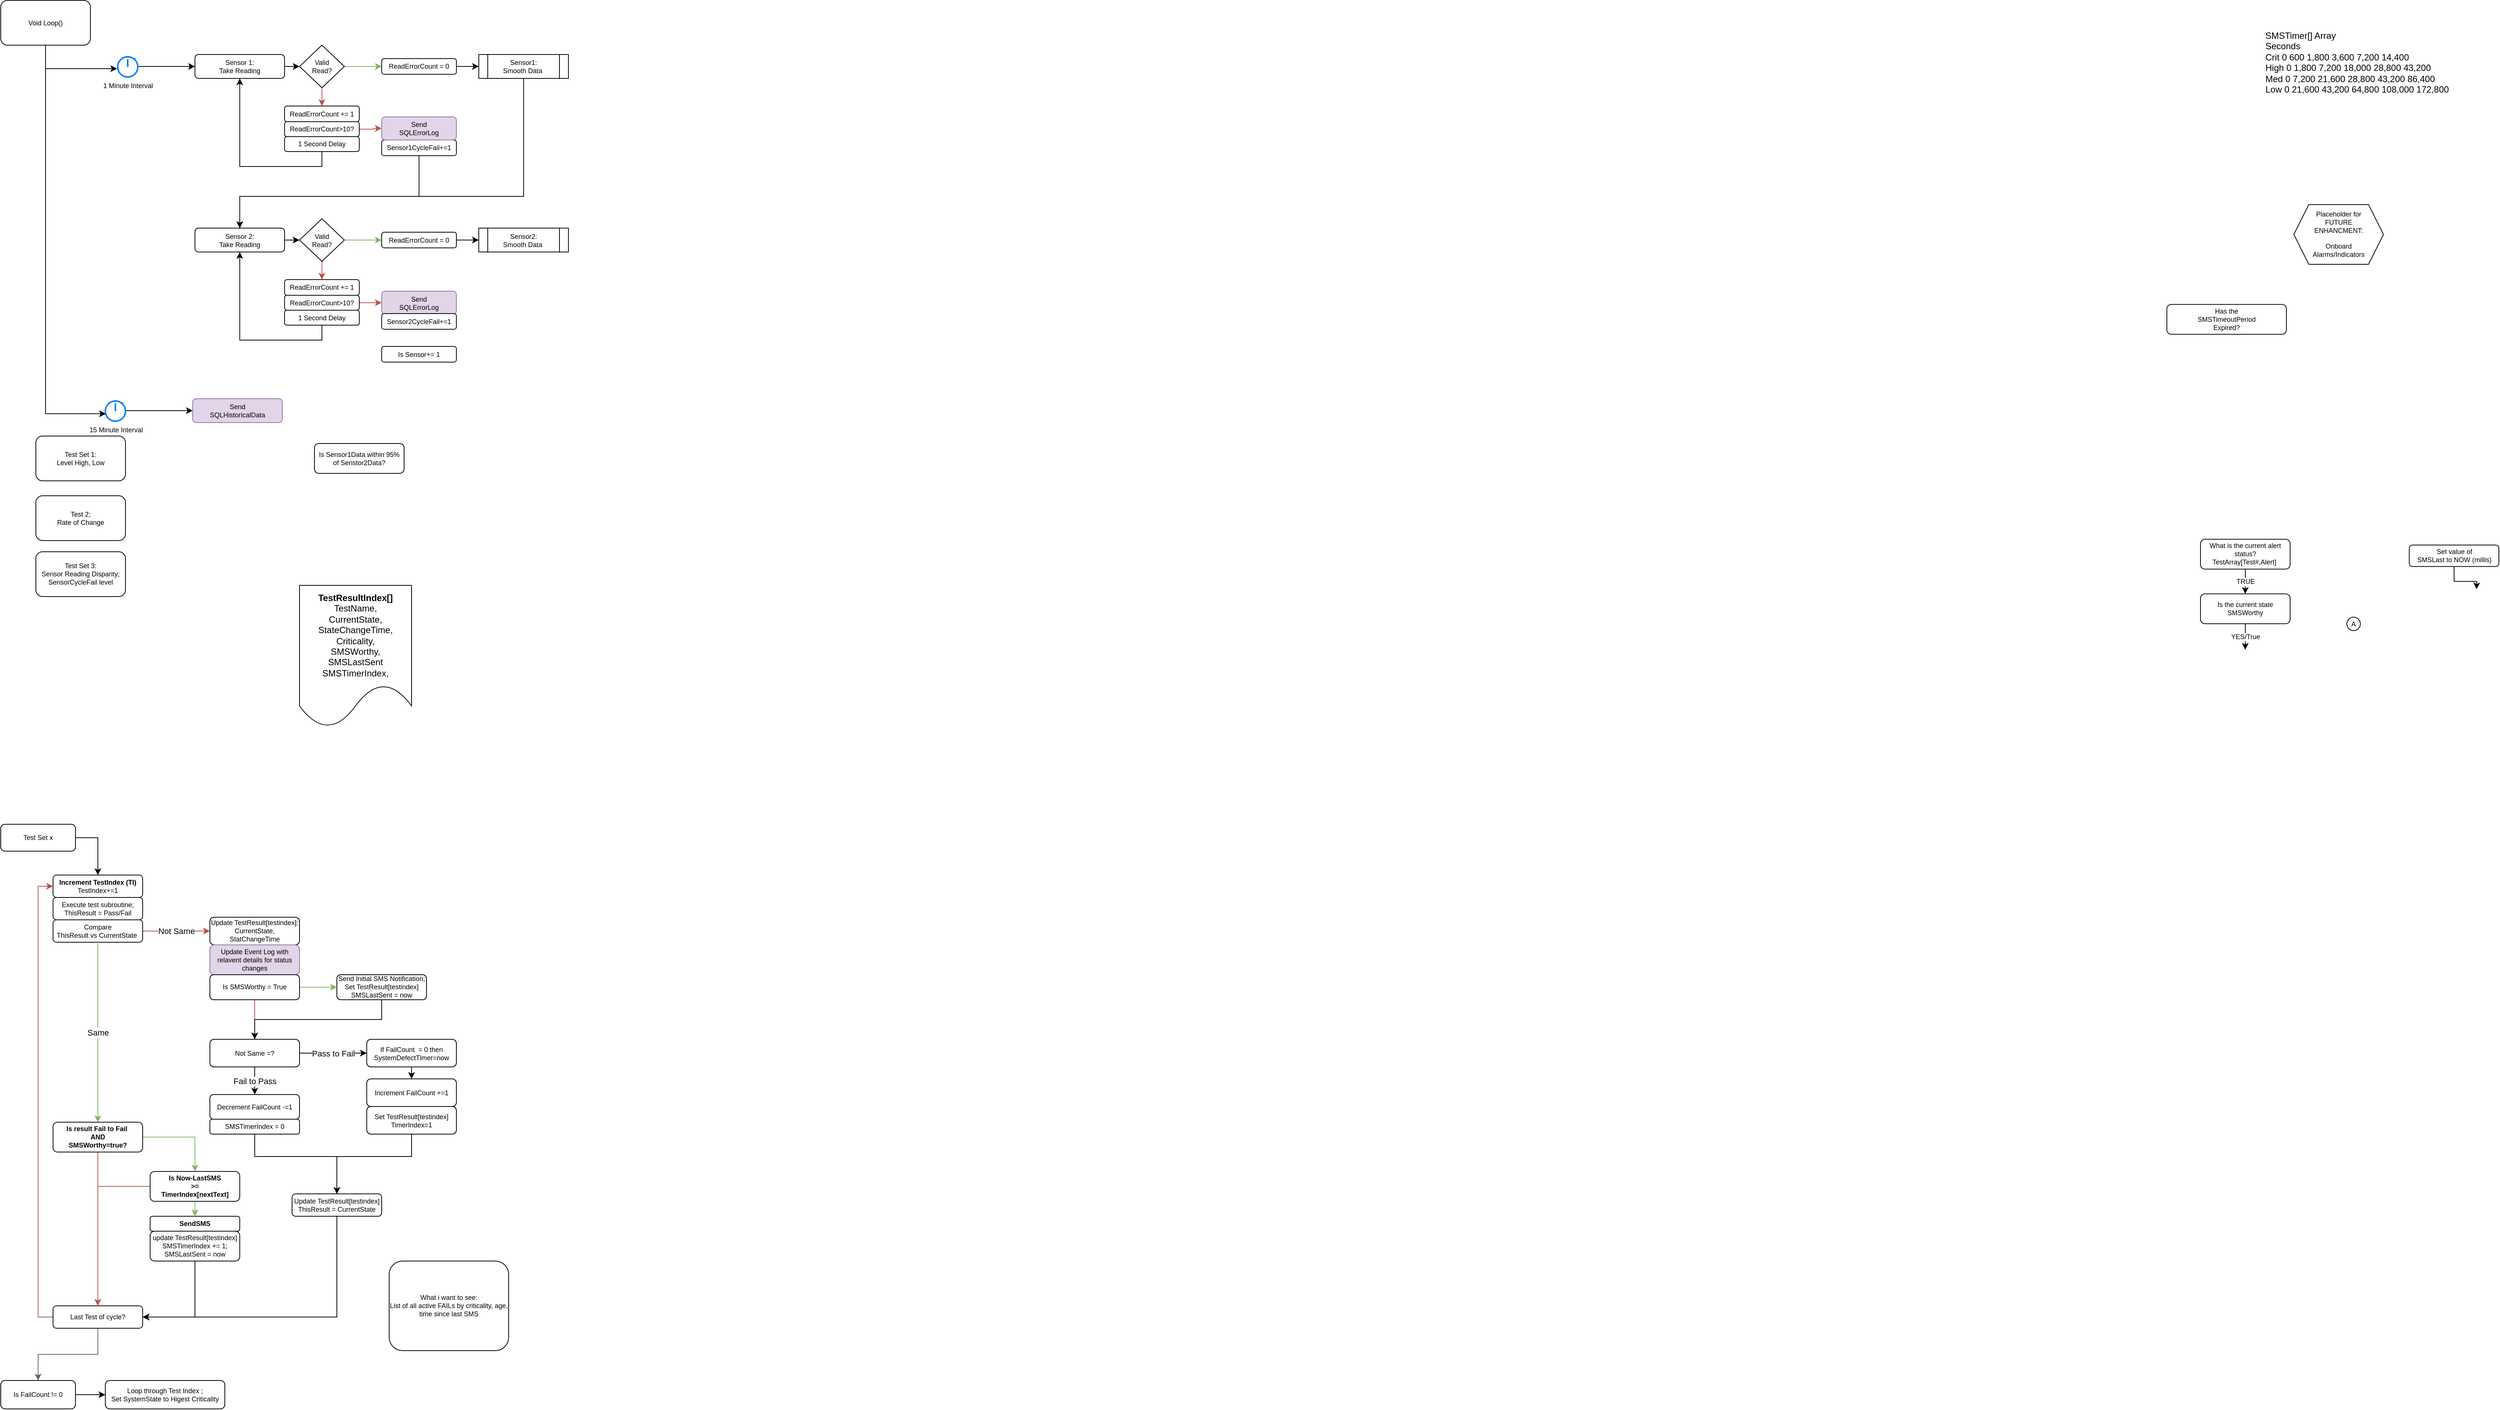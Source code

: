 <mxfile version="19.0.0" type="device" pages="2"><diagram id="GdRSypadnr7r-IzkQON5" name="Page-1"><mxGraphModel dx="1422" dy="865" grid="1" gridSize="10" guides="1" tooltips="1" connect="1" arrows="1" fold="1" page="1" pageScale="1" pageWidth="850" pageHeight="1100" math="0" shadow="0"><root><mxCell id="0"/><mxCell id="1" parent="0"/><mxCell id="2ZBxAwMX40otX7JzVPXZ-77" value="Placeholder for&lt;br&gt;FUTURE &lt;br&gt;ENHANCMENT:&lt;br&gt;&lt;br&gt;Onboard &lt;br&gt;Alarms/Indicators" style="shape=hexagon;perimeter=hexagonPerimeter2;whiteSpace=wrap;html=1;fixedSize=1;fontSize=9;fontColor=#000000;" parent="1" vertex="1"><mxGeometry x="3120" y="290" width="120" height="80" as="geometry"/></mxCell><mxCell id="2ZBxAwMX40otX7JzVPXZ-83" style="edgeStyle=orthogonalEdgeStyle;rounded=0;orthogonalLoop=1;jettySize=auto;html=1;exitX=0.5;exitY=1;exitDx=0;exitDy=0;fontSize=9;fontColor=#000000;" parent="1" source="2ZBxAwMX40otX7JzVPXZ-81" edge="1"><mxGeometry relative="1" as="geometry"><mxPoint x="3364.5" y="805.24" as="targetPoint"/></mxGeometry></mxCell><mxCell id="2ZBxAwMX40otX7JzVPXZ-81" value="&lt;font color=&quot;#000000&quot;&gt;Set value of&lt;br&gt;SMSLast to NOW (millis)&lt;br&gt;&lt;/font&gt;" style="rounded=1;whiteSpace=wrap;html=1;fontSize=9;fontColor=#CC0000;" parent="1" vertex="1"><mxGeometry x="3274.5" y="745.99" width="120" height="28.75" as="geometry"/></mxCell><mxCell id="2ZBxAwMX40otX7JzVPXZ-86" value="What is the current alert status?&lt;br&gt;&lt;span style=&quot;text-align: left;&quot;&gt;TestArray&lt;/span&gt;&lt;span style=&quot;text-align: left;&quot;&gt;[Test#,Alert]&amp;nbsp;&lt;/span&gt;" style="rounded=1;whiteSpace=wrap;html=1;fontSize=9;fontColor=#000000;" parent="1" vertex="1"><mxGeometry x="2995" y="738.24" width="120" height="40" as="geometry"/></mxCell><mxCell id="2ZBxAwMX40otX7JzVPXZ-90" value="Is the current state SMSWorthy" style="rounded=1;whiteSpace=wrap;html=1;fontSize=9;fontColor=#000000;" parent="1" vertex="1"><mxGeometry x="2995" y="811.37" width="120" height="40" as="geometry"/></mxCell><mxCell id="2ZBxAwMX40otX7JzVPXZ-91" value="Has the &lt;br&gt;SMSTimeoutPeriod &lt;br&gt;Expired?" style="rounded=1;whiteSpace=wrap;html=1;fontSize=9;fontColor=#000000;" parent="1" vertex="1"><mxGeometry x="2950" y="423.76" width="160" height="40" as="geometry"/></mxCell><mxCell id="2ZBxAwMX40otX7JzVPXZ-92" value="" style="endArrow=classic;html=1;rounded=0;fontSize=9;fontColor=#000000;exitX=0.5;exitY=1;exitDx=0;exitDy=0;entryX=0.5;entryY=0;entryDx=0;entryDy=0;" parent="1" source="2ZBxAwMX40otX7JzVPXZ-86" target="2ZBxAwMX40otX7JzVPXZ-90" edge="1"><mxGeometry relative="1" as="geometry"><mxPoint x="2890" y="806.24" as="sourcePoint"/><mxPoint x="2990" y="806.24" as="targetPoint"/></mxGeometry></mxCell><mxCell id="2ZBxAwMX40otX7JzVPXZ-93" value="TRUE" style="edgeLabel;resizable=0;html=1;align=center;verticalAlign=middle;fontSize=9;fontColor=#000000;" parent="2ZBxAwMX40otX7JzVPXZ-92" connectable="0" vertex="1"><mxGeometry relative="1" as="geometry"/></mxCell><mxCell id="2ZBxAwMX40otX7JzVPXZ-94" value="" style="endArrow=classic;html=1;rounded=0;fontSize=9;fontColor=#000000;exitX=0.5;exitY=1;exitDx=0;exitDy=0;" parent="1" source="2ZBxAwMX40otX7JzVPXZ-90" edge="1"><mxGeometry relative="1" as="geometry"><mxPoint x="3160" y="876.24" as="sourcePoint"/><mxPoint x="3055" y="886.24" as="targetPoint"/></mxGeometry></mxCell><mxCell id="2ZBxAwMX40otX7JzVPXZ-95" value="YES/True" style="edgeLabel;resizable=0;html=1;align=center;verticalAlign=middle;fontSize=9;fontColor=#000000;" parent="2ZBxAwMX40otX7JzVPXZ-94" connectable="0" vertex="1"><mxGeometry relative="1" as="geometry"/></mxCell><mxCell id="2ZBxAwMX40otX7JzVPXZ-109" value="A" style="ellipse;whiteSpace=wrap;html=1;aspect=fixed;fontSize=9;fontColor=#000000;" parent="1" vertex="1"><mxGeometry x="3191" y="842.62" width="18" height="18" as="geometry"/></mxCell><mxCell id="kbOlrOqLIUf1wR5B58EY-7" value="SMSTimer[] Array&#9;&#9;&#9;&#9;&#9;&#9;&#13;&#10;Seconds&#9;&#9;&#9;&#9;&#9;&#9;&#13;&#10;Crit&#9;0&#9; 600 &#9; 1,800 &#9; 3,600 &#9; 7,200 &#9; 14,400 &#13;&#10;High&#9;0&#9; 1,800 &#9; 7,200 &#9; 18,000 &#9; 28,800 &#9; 43,200 &#13;&#10;Med&#9;0&#9; 7,200 &#9; 21,600 &#9; 28,800 &#9; 43,200 &#9; 86,400 &#13;&#10;Low&#9;0&#9; 21,600 &#9; 43,200 &#9; 64,800 &#9; 108,000 &#9; 172,800" style="text;whiteSpace=wrap;html=1;" parent="1" vertex="1"><mxGeometry x="3080" y="50" width="270" height="100" as="geometry"/></mxCell><mxCell id="kbOlrOqLIUf1wR5B58EY-37" value="&lt;b&gt;Increment TestIndex (TI)&lt;/b&gt;&lt;br&gt;TestIndex+=1" style="rounded=1;whiteSpace=wrap;html=1;fontSize=9;" parent="1" vertex="1"><mxGeometry x="120" y="1188" width="120" height="30" as="geometry"/></mxCell><mxCell id="kbOlrOqLIUf1wR5B58EY-38" value="Execute test subroutine;&lt;br&gt;ThisResult = Pass/Fail" style="rounded=1;whiteSpace=wrap;html=1;fontSize=9;" parent="1" vertex="1"><mxGeometry x="120" y="1218" width="120" height="30" as="geometry"/></mxCell><mxCell id="kbOlrOqLIUf1wR5B58EY-44" value="&lt;b&gt;TestResultIndex[]&lt;br&gt;&lt;/b&gt;TestName,&lt;br&gt;CurrentState,&lt;br&gt;StateChangeTime,&lt;br&gt;Criticality,&lt;br&gt;SMSWorthy,&lt;br&gt;SMSLastSent&lt;br&gt;SMSTimerIndex," style="shape=document;whiteSpace=wrap;html=1;boundedLbl=1;" parent="1" vertex="1"><mxGeometry x="450" y="800" width="150" height="190" as="geometry"/></mxCell><mxCell id="kbOlrOqLIUf1wR5B58EY-48" value="" style="endArrow=classic;html=1;rounded=0;exitX=1;exitY=0.5;exitDx=0;exitDy=0;entryX=0;entryY=0.5;entryDx=0;entryDy=0;fillColor=#f8cecc;strokeColor=#b85450;" parent="1" source="kbOlrOqLIUf1wR5B58EY-62" target="kbOlrOqLIUf1wR5B58EY-63" edge="1"><mxGeometry relative="1" as="geometry"><mxPoint x="370" y="1245" as="sourcePoint"/><mxPoint x="360" y="1280" as="targetPoint"/></mxGeometry></mxCell><mxCell id="kbOlrOqLIUf1wR5B58EY-49" value="Not Same" style="edgeLabel;resizable=0;html=1;align=center;verticalAlign=middle;" parent="kbOlrOqLIUf1wR5B58EY-48" connectable="0" vertex="1"><mxGeometry relative="1" as="geometry"/></mxCell><mxCell id="kbOlrOqLIUf1wR5B58EY-60" value="Loop through Test Index ;&lt;br&gt;Set SystemState to&amp;nbsp;Higest Criticality" style="rounded=1;whiteSpace=wrap;html=1;fontSize=9;fontColor=#000000;" parent="1" vertex="1"><mxGeometry x="190" y="1865" width="160" height="38" as="geometry"/></mxCell><mxCell id="kbOlrOqLIUf1wR5B58EY-61" value="What i want to see:&lt;br&gt;List of all active FAILs by criticality, age, time since last SMS" style="rounded=1;whiteSpace=wrap;html=1;fontSize=9;fontColor=#000000;" parent="1" vertex="1"><mxGeometry x="570" y="1705" width="160" height="120" as="geometry"/></mxCell><mxCell id="kbOlrOqLIUf1wR5B58EY-62" value="Compare &lt;br&gt;ThisResult vs CurrentState&amp;nbsp;" style="rounded=1;whiteSpace=wrap;html=1;fontSize=9;" parent="1" vertex="1"><mxGeometry x="120" y="1248" width="120" height="30" as="geometry"/></mxCell><mxCell id="kbOlrOqLIUf1wR5B58EY-63" value="Update TestResult[testindex]: CurrentState, StatChangeTime" style="rounded=1;whiteSpace=wrap;html=1;fontSize=9;" parent="1" vertex="1"><mxGeometry x="330" y="1244.5" width="120" height="37" as="geometry"/></mxCell><mxCell id="kbOlrOqLIUf1wR5B58EY-71" style="edgeStyle=orthogonalEdgeStyle;rounded=0;orthogonalLoop=1;jettySize=auto;html=1;exitX=1;exitY=0.5;exitDx=0;exitDy=0;entryX=0.5;entryY=0;entryDx=0;entryDy=0;" parent="1" source="kbOlrOqLIUf1wR5B58EY-69" target="kbOlrOqLIUf1wR5B58EY-37" edge="1"><mxGeometry relative="1" as="geometry"/></mxCell><mxCell id="kbOlrOqLIUf1wR5B58EY-69" value="Test Set x" style="rounded=1;whiteSpace=wrap;html=1;fontSize=9;fontColor=#000000;" parent="1" vertex="1"><mxGeometry x="50" y="1120" width="100" height="36" as="geometry"/></mxCell><mxCell id="tJZAXAN_AG58LmU9mA26-78" style="edgeStyle=orthogonalEdgeStyle;rounded=0;orthogonalLoop=1;jettySize=auto;html=1;exitX=1;exitY=0.5;exitDx=0;exitDy=0;entryX=0;entryY=0.5;entryDx=0;entryDy=0;fontSize=9;" parent="1" source="kbOlrOqLIUf1wR5B58EY-70" target="kbOlrOqLIUf1wR5B58EY-60" edge="1"><mxGeometry relative="1" as="geometry"/></mxCell><mxCell id="kbOlrOqLIUf1wR5B58EY-70" value="Is FailCount != 0" style="rounded=1;whiteSpace=wrap;html=1;fontSize=9;fontColor=#000000;" parent="1" vertex="1"><mxGeometry x="50" y="1865" width="100" height="38" as="geometry"/></mxCell><mxCell id="tJZAXAN_AG58LmU9mA26-59" style="edgeStyle=orthogonalEdgeStyle;rounded=0;orthogonalLoop=1;jettySize=auto;html=1;exitX=0.5;exitY=1;exitDx=0;exitDy=0;fontSize=9;entryX=1;entryY=0.5;entryDx=0;entryDy=0;" parent="1" source="kbOlrOqLIUf1wR5B58EY-73" target="kbOlrOqLIUf1wR5B58EY-78" edge="1"><mxGeometry relative="1" as="geometry"><mxPoint x="500" y="1705" as="targetPoint"/></mxGeometry></mxCell><mxCell id="kbOlrOqLIUf1wR5B58EY-73" value="Update&amp;nbsp;TestResult[testindex]&lt;br&gt;ThisResult = CurrentState" style="rounded=1;whiteSpace=wrap;html=1;fontSize=9;" parent="1" vertex="1"><mxGeometry x="440" y="1615" width="120" height="30" as="geometry"/></mxCell><mxCell id="kbOlrOqLIUf1wR5B58EY-75" style="edgeStyle=orthogonalEdgeStyle;rounded=0;orthogonalLoop=1;jettySize=auto;html=1;entryX=0.5;entryY=0;entryDx=0;entryDy=0;exitX=0.5;exitY=1;exitDx=0;exitDy=0;" parent="1" source="tJZAXAN_AG58LmU9mA26-67" target="kbOlrOqLIUf1wR5B58EY-73" edge="1"><mxGeometry relative="1" as="geometry"><mxPoint x="390" y="1569" as="sourcePoint"/><Array as="points"><mxPoint x="390" y="1565"/><mxPoint x="500" y="1565"/></Array></mxGeometry></mxCell><mxCell id="kbOlrOqLIUf1wR5B58EY-74" value="Update Event Log with relavent details for status changes" style="rounded=1;whiteSpace=wrap;html=1;fontSize=9;fillColor=#e1d5e7;strokeColor=#9673a6;" parent="1" vertex="1"><mxGeometry x="330" y="1281.5" width="120" height="40" as="geometry"/></mxCell><mxCell id="kbOlrOqLIUf1wR5B58EY-76" value="" style="endArrow=classic;html=1;rounded=0;exitX=0.5;exitY=1;exitDx=0;exitDy=0;fillColor=#d5e8d4;strokeColor=#82b366;" parent="1" source="kbOlrOqLIUf1wR5B58EY-62" target="tJZAXAN_AG58LmU9mA26-62" edge="1"><mxGeometry relative="1" as="geometry"><mxPoint x="180" y="1285" as="sourcePoint"/><mxPoint x="180" y="1665" as="targetPoint"/></mxGeometry></mxCell><mxCell id="kbOlrOqLIUf1wR5B58EY-77" value="Same" style="edgeLabel;resizable=0;html=1;align=center;verticalAlign=middle;" parent="kbOlrOqLIUf1wR5B58EY-76" connectable="0" vertex="1"><mxGeometry relative="1" as="geometry"/></mxCell><mxCell id="kbOlrOqLIUf1wR5B58EY-79" style="edgeStyle=orthogonalEdgeStyle;rounded=0;orthogonalLoop=1;jettySize=auto;html=1;exitX=0;exitY=0.5;exitDx=0;exitDy=0;entryX=0;entryY=0.5;entryDx=0;entryDy=0;fillColor=#f8cecc;strokeColor=#b85450;" parent="1" source="kbOlrOqLIUf1wR5B58EY-78" target="kbOlrOqLIUf1wR5B58EY-37" edge="1"><mxGeometry relative="1" as="geometry"/></mxCell><mxCell id="kbOlrOqLIUf1wR5B58EY-80" style="edgeStyle=orthogonalEdgeStyle;rounded=0;orthogonalLoop=1;jettySize=auto;html=1;exitX=0.5;exitY=1;exitDx=0;exitDy=0;entryX=0.5;entryY=0;entryDx=0;entryDy=0;fillColor=#f5f5f5;strokeColor=#666666;" parent="1" source="kbOlrOqLIUf1wR5B58EY-78" target="kbOlrOqLIUf1wR5B58EY-70" edge="1"><mxGeometry relative="1" as="geometry"/></mxCell><mxCell id="kbOlrOqLIUf1wR5B58EY-78" value="Last Test of cycle?" style="rounded=1;whiteSpace=wrap;html=1;fontSize=9;" parent="1" vertex="1"><mxGeometry x="120" y="1765" width="120" height="30" as="geometry"/></mxCell><mxCell id="kbOlrOqLIUf1wR5B58EY-85" value="" style="endArrow=classic;html=1;rounded=0;exitX=1;exitY=0.5;exitDx=0;exitDy=0;entryX=0;entryY=0.5;entryDx=0;entryDy=0;" parent="1" source="kbOlrOqLIUf1wR5B58EY-93" target="kbOlrOqLIUf1wR5B58EY-98" edge="1"><mxGeometry relative="1" as="geometry"><mxPoint x="550" y="1188" as="sourcePoint"/><mxPoint x="540" y="1425" as="targetPoint"/></mxGeometry></mxCell><mxCell id="kbOlrOqLIUf1wR5B58EY-86" value="Pass to Fail" style="edgeLabel;resizable=0;html=1;align=center;verticalAlign=middle;" parent="kbOlrOqLIUf1wR5B58EY-85" connectable="0" vertex="1"><mxGeometry relative="1" as="geometry"/></mxCell><mxCell id="tJZAXAN_AG58LmU9mA26-70" style="edgeStyle=orthogonalEdgeStyle;rounded=0;orthogonalLoop=1;jettySize=auto;html=1;exitX=1;exitY=0.5;exitDx=0;exitDy=0;entryX=0;entryY=0.5;entryDx=0;entryDy=0;fontSize=9;fillColor=#d5e8d4;strokeColor=#82b366;" parent="1" source="kbOlrOqLIUf1wR5B58EY-87" target="tJZAXAN_AG58LmU9mA26-69" edge="1"><mxGeometry relative="1" as="geometry"/></mxCell><mxCell id="tJZAXAN_AG58LmU9mA26-71" style="edgeStyle=orthogonalEdgeStyle;rounded=0;orthogonalLoop=1;jettySize=auto;html=1;exitX=0.5;exitY=1;exitDx=0;exitDy=0;fontSize=9;fillColor=#f8cecc;strokeColor=#b85450;" parent="1" source="kbOlrOqLIUf1wR5B58EY-87" target="kbOlrOqLIUf1wR5B58EY-93" edge="1"><mxGeometry relative="1" as="geometry"/></mxCell><mxCell id="kbOlrOqLIUf1wR5B58EY-87" value="Is SMSWorthy = True" style="rounded=1;whiteSpace=wrap;html=1;fontSize=9;" parent="1" vertex="1"><mxGeometry x="330" y="1321.5" width="120" height="33.5" as="geometry"/></mxCell><mxCell id="kbOlrOqLIUf1wR5B58EY-100" style="edgeStyle=orthogonalEdgeStyle;rounded=0;orthogonalLoop=1;jettySize=auto;html=1;exitX=0.5;exitY=1;exitDx=0;exitDy=0;entryX=0.5;entryY=0;entryDx=0;entryDy=0;" parent="1" source="kbOlrOqLIUf1wR5B58EY-90" target="kbOlrOqLIUf1wR5B58EY-73" edge="1"><mxGeometry relative="1" as="geometry"><Array as="points"><mxPoint x="600" y="1565"/><mxPoint x="500" y="1565"/></Array></mxGeometry></mxCell><mxCell id="kbOlrOqLIUf1wR5B58EY-90" value="Set TestResult[testindex]&lt;br&gt;TimerIndex=1" style="rounded=1;whiteSpace=wrap;html=1;fontSize=9;" parent="1" vertex="1"><mxGeometry x="540" y="1498" width="120" height="37" as="geometry"/></mxCell><mxCell id="tJZAXAN_AG58LmU9mA26-77" style="edgeStyle=orthogonalEdgeStyle;rounded=0;orthogonalLoop=1;jettySize=auto;html=1;exitX=0.5;exitY=1;exitDx=0;exitDy=0;entryX=1;entryY=0.5;entryDx=0;entryDy=0;fontSize=9;" parent="1" source="kbOlrOqLIUf1wR5B58EY-92" target="kbOlrOqLIUf1wR5B58EY-78" edge="1"><mxGeometry relative="1" as="geometry"/></mxCell><mxCell id="kbOlrOqLIUf1wR5B58EY-92" value="update TestResult[testindex]&lt;span style=&quot;&quot;&gt;&lt;br&gt;SMSTimerIndex += 1;&lt;br&gt;SMSLastSent = now&lt;br&gt;&lt;/span&gt;" style="rounded=1;whiteSpace=wrap;html=1;fontSize=9;" parent="1" vertex="1"><mxGeometry x="250" y="1665" width="120" height="40" as="geometry"/></mxCell><mxCell id="kbOlrOqLIUf1wR5B58EY-93" value="Not Same =?" style="rounded=1;whiteSpace=wrap;html=1;fontSize=9;" parent="1" vertex="1"><mxGeometry x="330" y="1408" width="120" height="37" as="geometry"/></mxCell><mxCell id="kbOlrOqLIUf1wR5B58EY-94" value="" style="endArrow=classic;html=1;rounded=0;exitX=0.5;exitY=1;exitDx=0;exitDy=0;entryX=0.5;entryY=0;entryDx=0;entryDy=0;" parent="1" source="kbOlrOqLIUf1wR5B58EY-93" target="kbOlrOqLIUf1wR5B58EY-97" edge="1"><mxGeometry relative="1" as="geometry"><mxPoint x="270" y="1525" as="sourcePoint"/><mxPoint x="370" y="1525" as="targetPoint"/></mxGeometry></mxCell><mxCell id="kbOlrOqLIUf1wR5B58EY-95" value="Fail to Pass" style="edgeLabel;resizable=0;html=1;align=center;verticalAlign=middle;" parent="kbOlrOqLIUf1wR5B58EY-94" connectable="0" vertex="1"><mxGeometry relative="1" as="geometry"/></mxCell><mxCell id="kbOlrOqLIUf1wR5B58EY-96" value="Increment FailCount +=1" style="rounded=1;whiteSpace=wrap;html=1;fontSize=9;" parent="1" vertex="1"><mxGeometry x="540" y="1461" width="120" height="37" as="geometry"/></mxCell><mxCell id="kbOlrOqLIUf1wR5B58EY-97" value="Decrement FailCount -=1" style="rounded=1;whiteSpace=wrap;html=1;fontSize=9;" parent="1" vertex="1"><mxGeometry x="330" y="1482" width="120" height="33" as="geometry"/></mxCell><mxCell id="tJZAXAN_AG58LmU9mA26-76" style="edgeStyle=orthogonalEdgeStyle;rounded=0;orthogonalLoop=1;jettySize=auto;html=1;exitX=0.5;exitY=1;exitDx=0;exitDy=0;entryX=0.5;entryY=0;entryDx=0;entryDy=0;fontSize=9;" parent="1" source="kbOlrOqLIUf1wR5B58EY-98" target="kbOlrOqLIUf1wR5B58EY-96" edge="1"><mxGeometry relative="1" as="geometry"/></mxCell><mxCell id="kbOlrOqLIUf1wR5B58EY-98" value="If FailCount&amp;nbsp; = 0 then&lt;br&gt;SystemDefectTimer=now" style="rounded=1;whiteSpace=wrap;html=1;fontSize=9;" parent="1" vertex="1"><mxGeometry x="540" y="1408" width="120" height="37" as="geometry"/></mxCell><mxCell id="tJZAXAN_AG58LmU9mA26-11" style="edgeStyle=orthogonalEdgeStyle;rounded=0;orthogonalLoop=1;jettySize=auto;html=1;exitX=1;exitY=0.5;exitDx=0;exitDy=0;entryX=0;entryY=0.5;entryDx=0;entryDy=0;fontSize=9;" parent="1" source="tJZAXAN_AG58LmU9mA26-1" target="tJZAXAN_AG58LmU9mA26-10" edge="1"><mxGeometry relative="1" as="geometry"/></mxCell><mxCell id="tJZAXAN_AG58LmU9mA26-1" value="Sensor 1: &lt;br style=&quot;font-size: 9px;&quot;&gt;Take Reading" style="rounded=1;whiteSpace=wrap;html=1;fontSize=9;" parent="1" vertex="1"><mxGeometry x="310" y="89" width="120" height="32" as="geometry"/></mxCell><mxCell id="tJZAXAN_AG58LmU9mA26-42" style="edgeStyle=orthogonalEdgeStyle;rounded=0;orthogonalLoop=1;jettySize=auto;html=1;exitX=0.5;exitY=1;exitDx=0;exitDy=0;entryX=0.5;entryY=0;entryDx=0;entryDy=0;fontSize=9;" parent="1" source="tJZAXAN_AG58LmU9mA26-2" target="tJZAXAN_AG58LmU9mA26-29" edge="1"><mxGeometry relative="1" as="geometry"><Array as="points"><mxPoint x="750" y="279"/><mxPoint x="370" y="279"/></Array></mxGeometry></mxCell><mxCell id="tJZAXAN_AG58LmU9mA26-2" value="Sensor1: &lt;br style=&quot;font-size: 9px;&quot;&gt;Smooth Data&amp;nbsp;" style="shape=process;whiteSpace=wrap;html=1;backgroundOutline=1;fontSize=9;" parent="1" vertex="1"><mxGeometry x="690" y="89" width="120" height="32" as="geometry"/></mxCell><mxCell id="tJZAXAN_AG58LmU9mA26-7" style="edgeStyle=orthogonalEdgeStyle;rounded=0;orthogonalLoop=1;jettySize=auto;html=1;fontSize=9;" parent="1" source="tJZAXAN_AG58LmU9mA26-46" target="tJZAXAN_AG58LmU9mA26-1" edge="1"><mxGeometry relative="1" as="geometry"><mxPoint x="260" y="105" as="sourcePoint"/></mxGeometry></mxCell><mxCell id="tJZAXAN_AG58LmU9mA26-12" style="edgeStyle=orthogonalEdgeStyle;rounded=0;orthogonalLoop=1;jettySize=auto;html=1;exitX=0.5;exitY=1;exitDx=0;exitDy=0;entryX=0.5;entryY=0;entryDx=0;entryDy=0;fontSize=9;fillColor=#f8cecc;strokeColor=#b85450;" parent="1" source="tJZAXAN_AG58LmU9mA26-10" target="tJZAXAN_AG58LmU9mA26-16" edge="1"><mxGeometry relative="1" as="geometry"/></mxCell><mxCell id="tJZAXAN_AG58LmU9mA26-26" style="edgeStyle=orthogonalEdgeStyle;rounded=0;orthogonalLoop=1;jettySize=auto;html=1;entryX=0;entryY=0.5;entryDx=0;entryDy=0;fontSize=9;fillColor=#d5e8d4;strokeColor=#82b366;" parent="1" source="tJZAXAN_AG58LmU9mA26-10" target="tJZAXAN_AG58LmU9mA26-18" edge="1"><mxGeometry relative="1" as="geometry"/></mxCell><mxCell id="tJZAXAN_AG58LmU9mA26-10" value="Valid&lt;br style=&quot;font-size: 9px;&quot;&gt;Read?" style="rhombus;whiteSpace=wrap;html=1;fontSize=9;" parent="1" vertex="1"><mxGeometry x="450" y="76.5" width="60" height="57" as="geometry"/></mxCell><mxCell id="tJZAXAN_AG58LmU9mA26-25" style="edgeStyle=orthogonalEdgeStyle;rounded=0;orthogonalLoop=1;jettySize=auto;html=1;exitX=0.5;exitY=1;exitDx=0;exitDy=0;entryX=0.5;entryY=1;entryDx=0;entryDy=0;fontSize=9;" parent="1" source="tJZAXAN_AG58LmU9mA26-15" target="tJZAXAN_AG58LmU9mA26-1" edge="1"><mxGeometry relative="1" as="geometry"/></mxCell><mxCell id="tJZAXAN_AG58LmU9mA26-15" value="1 Second Delay" style="rounded=1;whiteSpace=wrap;html=1;fontSize=9;" parent="1" vertex="1"><mxGeometry x="430" y="199" width="100" height="20" as="geometry"/></mxCell><mxCell id="tJZAXAN_AG58LmU9mA26-16" value="ReadErrorCount += 1" style="rounded=1;whiteSpace=wrap;html=1;fontSize=9;" parent="1" vertex="1"><mxGeometry x="430" y="158" width="100" height="21" as="geometry"/></mxCell><mxCell id="tJZAXAN_AG58LmU9mA26-27" style="edgeStyle=orthogonalEdgeStyle;rounded=0;orthogonalLoop=1;jettySize=auto;html=1;exitX=1;exitY=0.5;exitDx=0;exitDy=0;entryX=0;entryY=0.5;entryDx=0;entryDy=0;fontSize=9;" parent="1" source="tJZAXAN_AG58LmU9mA26-18" target="tJZAXAN_AG58LmU9mA26-2" edge="1"><mxGeometry relative="1" as="geometry"/></mxCell><mxCell id="tJZAXAN_AG58LmU9mA26-18" value="ReadErrorCount = 0" style="rounded=1;whiteSpace=wrap;html=1;fontSize=9;" parent="1" vertex="1"><mxGeometry x="560" y="94.5" width="100" height="21" as="geometry"/></mxCell><mxCell id="tJZAXAN_AG58LmU9mA26-24" style="edgeStyle=orthogonalEdgeStyle;rounded=0;orthogonalLoop=1;jettySize=auto;html=1;exitX=1;exitY=0.5;exitDx=0;exitDy=0;fontSize=9;fillColor=#f8cecc;strokeColor=#b85450;" parent="1" source="tJZAXAN_AG58LmU9mA26-19" target="tJZAXAN_AG58LmU9mA26-23" edge="1"><mxGeometry relative="1" as="geometry"/></mxCell><mxCell id="tJZAXAN_AG58LmU9mA26-19" value="ReadErrorCount&amp;gt;10?" style="rounded=1;whiteSpace=wrap;html=1;fontSize=9;" parent="1" vertex="1"><mxGeometry x="430" y="179" width="100" height="20" as="geometry"/></mxCell><mxCell id="tJZAXAN_AG58LmU9mA26-44" style="edgeStyle=orthogonalEdgeStyle;rounded=0;orthogonalLoop=1;jettySize=auto;html=1;exitX=0.5;exitY=1;exitDx=0;exitDy=0;entryX=0.5;entryY=0;entryDx=0;entryDy=0;fontSize=9;" parent="1" source="tJZAXAN_AG58LmU9mA26-22" target="tJZAXAN_AG58LmU9mA26-29" edge="1"><mxGeometry relative="1" as="geometry"><Array as="points"><mxPoint x="610" y="279"/><mxPoint x="370" y="279"/></Array></mxGeometry></mxCell><mxCell id="tJZAXAN_AG58LmU9mA26-22" value="Sensor1CycleFail+=1" style="rounded=1;whiteSpace=wrap;html=1;fontSize=9;" parent="1" vertex="1"><mxGeometry x="560" y="203.5" width="100" height="21" as="geometry"/></mxCell><mxCell id="tJZAXAN_AG58LmU9mA26-23" value="Send&lt;br&gt;SQLErrorLog" style="rounded=1;whiteSpace=wrap;html=1;fontSize=9;fillColor=#e1d5e7;strokeColor=#9673a6;" parent="1" vertex="1"><mxGeometry x="560" y="172.5" width="100" height="31" as="geometry"/></mxCell><mxCell id="tJZAXAN_AG58LmU9mA26-28" style="edgeStyle=orthogonalEdgeStyle;rounded=0;orthogonalLoop=1;jettySize=auto;html=1;exitX=1;exitY=0.5;exitDx=0;exitDy=0;entryX=0;entryY=0.5;entryDx=0;entryDy=0;fontSize=9;" parent="1" source="tJZAXAN_AG58LmU9mA26-29" target="tJZAXAN_AG58LmU9mA26-33" edge="1"><mxGeometry relative="1" as="geometry"/></mxCell><mxCell id="tJZAXAN_AG58LmU9mA26-29" value="Sensor 2: &lt;br style=&quot;font-size: 9px;&quot;&gt;Take Reading" style="rounded=1;whiteSpace=wrap;html=1;fontSize=9;" parent="1" vertex="1"><mxGeometry x="310" y="321.5" width="120" height="32" as="geometry"/></mxCell><mxCell id="tJZAXAN_AG58LmU9mA26-30" value="Sensor2: &lt;br style=&quot;font-size: 9px;&quot;&gt;Smooth Data&amp;nbsp;" style="shape=process;whiteSpace=wrap;html=1;backgroundOutline=1;fontSize=9;" parent="1" vertex="1"><mxGeometry x="690" y="321.5" width="120" height="32" as="geometry"/></mxCell><mxCell id="tJZAXAN_AG58LmU9mA26-31" style="edgeStyle=orthogonalEdgeStyle;rounded=0;orthogonalLoop=1;jettySize=auto;html=1;exitX=0.5;exitY=1;exitDx=0;exitDy=0;entryX=0.5;entryY=0;entryDx=0;entryDy=0;fontSize=9;fillColor=#f8cecc;strokeColor=#b85450;" parent="1" source="tJZAXAN_AG58LmU9mA26-33" target="tJZAXAN_AG58LmU9mA26-36" edge="1"><mxGeometry relative="1" as="geometry"/></mxCell><mxCell id="tJZAXAN_AG58LmU9mA26-32" style="edgeStyle=orthogonalEdgeStyle;rounded=0;orthogonalLoop=1;jettySize=auto;html=1;entryX=0;entryY=0.5;entryDx=0;entryDy=0;fontSize=9;fillColor=#d5e8d4;strokeColor=#82b366;" parent="1" source="tJZAXAN_AG58LmU9mA26-33" target="tJZAXAN_AG58LmU9mA26-38" edge="1"><mxGeometry relative="1" as="geometry"/></mxCell><mxCell id="tJZAXAN_AG58LmU9mA26-33" value="Valid&lt;br style=&quot;font-size: 9px;&quot;&gt;Read?" style="rhombus;whiteSpace=wrap;html=1;fontSize=9;" parent="1" vertex="1"><mxGeometry x="450" y="309" width="60" height="57" as="geometry"/></mxCell><mxCell id="tJZAXAN_AG58LmU9mA26-34" style="edgeStyle=orthogonalEdgeStyle;rounded=0;orthogonalLoop=1;jettySize=auto;html=1;exitX=0.5;exitY=1;exitDx=0;exitDy=0;entryX=0.5;entryY=1;entryDx=0;entryDy=0;fontSize=9;" parent="1" source="tJZAXAN_AG58LmU9mA26-35" target="tJZAXAN_AG58LmU9mA26-29" edge="1"><mxGeometry relative="1" as="geometry"/></mxCell><mxCell id="tJZAXAN_AG58LmU9mA26-35" value="1 Second Delay" style="rounded=1;whiteSpace=wrap;html=1;fontSize=9;" parent="1" vertex="1"><mxGeometry x="430" y="431.5" width="100" height="20" as="geometry"/></mxCell><mxCell id="tJZAXAN_AG58LmU9mA26-36" value="ReadErrorCount += 1" style="rounded=1;whiteSpace=wrap;html=1;fontSize=9;" parent="1" vertex="1"><mxGeometry x="430" y="390.5" width="100" height="21" as="geometry"/></mxCell><mxCell id="tJZAXAN_AG58LmU9mA26-37" style="edgeStyle=orthogonalEdgeStyle;rounded=0;orthogonalLoop=1;jettySize=auto;html=1;exitX=1;exitY=0.5;exitDx=0;exitDy=0;entryX=0;entryY=0.5;entryDx=0;entryDy=0;fontSize=9;" parent="1" source="tJZAXAN_AG58LmU9mA26-38" target="tJZAXAN_AG58LmU9mA26-30" edge="1"><mxGeometry relative="1" as="geometry"/></mxCell><mxCell id="tJZAXAN_AG58LmU9mA26-38" value="ReadErrorCount = 0" style="rounded=1;whiteSpace=wrap;html=1;fontSize=9;" parent="1" vertex="1"><mxGeometry x="560" y="327" width="100" height="21" as="geometry"/></mxCell><mxCell id="tJZAXAN_AG58LmU9mA26-39" style="edgeStyle=orthogonalEdgeStyle;rounded=0;orthogonalLoop=1;jettySize=auto;html=1;exitX=1;exitY=0.5;exitDx=0;exitDy=0;fontSize=9;fillColor=#f8cecc;strokeColor=#b85450;" parent="1" source="tJZAXAN_AG58LmU9mA26-40" target="tJZAXAN_AG58LmU9mA26-41" edge="1"><mxGeometry relative="1" as="geometry"/></mxCell><mxCell id="tJZAXAN_AG58LmU9mA26-40" value="ReadErrorCount&amp;gt;10?" style="rounded=1;whiteSpace=wrap;html=1;fontSize=9;" parent="1" vertex="1"><mxGeometry x="430" y="411.5" width="100" height="20" as="geometry"/></mxCell><mxCell id="tJZAXAN_AG58LmU9mA26-41" value="Send&lt;br&gt;SQLErrorLog" style="rounded=1;whiteSpace=wrap;html=1;fontSize=9;fillColor=#e1d5e7;strokeColor=#9673a6;" parent="1" vertex="1"><mxGeometry x="560" y="406" width="100" height="31" as="geometry"/></mxCell><mxCell id="tJZAXAN_AG58LmU9mA26-43" value="Sensor2CycleFail+=1" style="rounded=1;whiteSpace=wrap;html=1;fontSize=9;" parent="1" vertex="1"><mxGeometry x="560" y="436" width="100" height="21" as="geometry"/></mxCell><mxCell id="tJZAXAN_AG58LmU9mA26-46" value="1 Minute Interval" style="html=1;verticalLabelPosition=bottom;align=center;labelBackgroundColor=#ffffff;verticalAlign=top;strokeWidth=2;strokeColor=#0080F0;shadow=0;dashed=0;shape=mxgraph.ios7.icons.stopwatch;fontSize=9;" parent="1" vertex="1"><mxGeometry x="206.5" y="90.9" width="27" height="28.2" as="geometry"/></mxCell><mxCell id="tJZAXAN_AG58LmU9mA26-54" style="edgeStyle=orthogonalEdgeStyle;rounded=0;orthogonalLoop=1;jettySize=auto;html=1;entryX=0;entryY=0.5;entryDx=0;entryDy=0;fontSize=9;" parent="1" source="tJZAXAN_AG58LmU9mA26-47" target="tJZAXAN_AG58LmU9mA26-53" edge="1"><mxGeometry relative="1" as="geometry"/></mxCell><mxCell id="tJZAXAN_AG58LmU9mA26-47" value="15 Minute Interval" style="html=1;verticalLabelPosition=bottom;align=center;labelBackgroundColor=#ffffff;verticalAlign=top;strokeWidth=2;strokeColor=#0080F0;shadow=0;dashed=0;shape=mxgraph.ios7.icons.stopwatch;fontSize=9;" parent="1" vertex="1"><mxGeometry x="190" y="551.9" width="27" height="28.2" as="geometry"/></mxCell><mxCell id="tJZAXAN_AG58LmU9mA26-51" style="edgeStyle=orthogonalEdgeStyle;rounded=0;orthogonalLoop=1;jettySize=auto;html=1;exitX=0.5;exitY=1;exitDx=0;exitDy=0;entryX=-0.024;entryY=0.605;entryDx=0;entryDy=0;entryPerimeter=0;fontSize=9;" parent="1" source="tJZAXAN_AG58LmU9mA26-50" target="tJZAXAN_AG58LmU9mA26-46" edge="1"><mxGeometry relative="1" as="geometry"/></mxCell><mxCell id="tJZAXAN_AG58LmU9mA26-52" style="edgeStyle=orthogonalEdgeStyle;rounded=0;orthogonalLoop=1;jettySize=auto;html=1;exitX=0.5;exitY=1;exitDx=0;exitDy=0;entryX=0.027;entryY=0.647;entryDx=0;entryDy=0;entryPerimeter=0;fontSize=9;" parent="1" source="tJZAXAN_AG58LmU9mA26-50" target="tJZAXAN_AG58LmU9mA26-47" edge="1"><mxGeometry relative="1" as="geometry"/></mxCell><mxCell id="tJZAXAN_AG58LmU9mA26-50" value="Void Loop()" style="rounded=1;whiteSpace=wrap;html=1;fontSize=9;" parent="1" vertex="1"><mxGeometry x="50" y="16.5" width="120" height="60" as="geometry"/></mxCell><mxCell id="tJZAXAN_AG58LmU9mA26-53" value="Send&lt;br&gt;SQLHistoricalData" style="rounded=1;whiteSpace=wrap;html=1;fontSize=9;fillColor=#e1d5e7;strokeColor=#9673a6;" parent="1" vertex="1"><mxGeometry x="307" y="550" width="120" height="32" as="geometry"/></mxCell><mxCell id="tJZAXAN_AG58LmU9mA26-55" value="Test Set 1:&lt;br&gt;Level High, Low" style="rounded=1;whiteSpace=wrap;html=1;fontSize=9;" parent="1" vertex="1"><mxGeometry x="97" y="600" width="120" height="60" as="geometry"/></mxCell><mxCell id="tJZAXAN_AG58LmU9mA26-56" value="Test 2;&lt;br&gt;Rate of Change" style="rounded=1;whiteSpace=wrap;html=1;fontSize=9;" parent="1" vertex="1"><mxGeometry x="97" y="680" width="120" height="60" as="geometry"/></mxCell><mxCell id="tJZAXAN_AG58LmU9mA26-57" value="Test Set 3:&lt;br&gt;Sensor Reading Disparity;&lt;br&gt;SensorCycleFail level" style="rounded=1;whiteSpace=wrap;html=1;fontSize=9;" parent="1" vertex="1"><mxGeometry x="97" y="755" width="120" height="60" as="geometry"/></mxCell><mxCell id="tJZAXAN_AG58LmU9mA26-60" value="&lt;b&gt;SendSMS&lt;/b&gt;" style="rounded=1;whiteSpace=wrap;html=1;fontSize=9;" parent="1" vertex="1"><mxGeometry x="250" y="1645" width="120" height="20" as="geometry"/></mxCell><mxCell id="tJZAXAN_AG58LmU9mA26-65" style="edgeStyle=orthogonalEdgeStyle;rounded=0;orthogonalLoop=1;jettySize=auto;html=1;exitX=0.5;exitY=1;exitDx=0;exitDy=0;entryX=0.5;entryY=0;entryDx=0;entryDy=0;fontSize=9;fillColor=#d5e8d4;strokeColor=#82b366;" parent="1" source="tJZAXAN_AG58LmU9mA26-61" target="tJZAXAN_AG58LmU9mA26-60" edge="1"><mxGeometry relative="1" as="geometry"/></mxCell><mxCell id="tJZAXAN_AG58LmU9mA26-66" style="edgeStyle=orthogonalEdgeStyle;rounded=0;orthogonalLoop=1;jettySize=auto;html=1;exitX=0;exitY=0.5;exitDx=0;exitDy=0;entryX=0.5;entryY=0;entryDx=0;entryDy=0;fontSize=9;fillColor=#f8cecc;strokeColor=#b85450;" parent="1" source="tJZAXAN_AG58LmU9mA26-61" target="kbOlrOqLIUf1wR5B58EY-78" edge="1"><mxGeometry relative="1" as="geometry"/></mxCell><mxCell id="tJZAXAN_AG58LmU9mA26-61" value="&lt;b style=&quot;&quot;&gt;Is Now-LastSMS&lt;br&gt;&amp;gt;=&lt;br&gt;TimerIndex[nextText]&lt;/b&gt;" style="rounded=1;whiteSpace=wrap;html=1;fontSize=9;" parent="1" vertex="1"><mxGeometry x="250" y="1585" width="120" height="40" as="geometry"/></mxCell><mxCell id="tJZAXAN_AG58LmU9mA26-63" style="edgeStyle=orthogonalEdgeStyle;rounded=0;orthogonalLoop=1;jettySize=auto;html=1;exitX=0.5;exitY=1;exitDx=0;exitDy=0;entryX=0.5;entryY=0;entryDx=0;entryDy=0;fontSize=9;fillColor=#f8cecc;strokeColor=#b85450;" parent="1" source="tJZAXAN_AG58LmU9mA26-62" target="kbOlrOqLIUf1wR5B58EY-78" edge="1"><mxGeometry relative="1" as="geometry"/></mxCell><mxCell id="tJZAXAN_AG58LmU9mA26-64" style="edgeStyle=orthogonalEdgeStyle;rounded=0;orthogonalLoop=1;jettySize=auto;html=1;exitX=1;exitY=0.5;exitDx=0;exitDy=0;entryX=0.5;entryY=0;entryDx=0;entryDy=0;fontSize=9;fillColor=#d5e8d4;strokeColor=#82b366;" parent="1" source="tJZAXAN_AG58LmU9mA26-62" target="tJZAXAN_AG58LmU9mA26-61" edge="1"><mxGeometry relative="1" as="geometry"/></mxCell><mxCell id="tJZAXAN_AG58LmU9mA26-62" value="&lt;b&gt;Is result Fail to Fail&amp;nbsp;&lt;br&gt;AND&lt;br&gt;&lt;/b&gt;&lt;b&gt;SMSWorthy=true?&lt;/b&gt;&lt;b&gt;&lt;br&gt;&lt;/b&gt;" style="rounded=1;whiteSpace=wrap;html=1;fontSize=9;" parent="1" vertex="1"><mxGeometry x="120" y="1519" width="120" height="40" as="geometry"/></mxCell><mxCell id="tJZAXAN_AG58LmU9mA26-67" value="&lt;span style=&quot;&quot;&gt;SMSTimerIndex = 0&lt;/span&gt;" style="rounded=1;whiteSpace=wrap;html=1;fontSize=9;" parent="1" vertex="1"><mxGeometry x="330" y="1515" width="120" height="20" as="geometry"/></mxCell><mxCell id="tJZAXAN_AG58LmU9mA26-73" style="edgeStyle=orthogonalEdgeStyle;rounded=0;orthogonalLoop=1;jettySize=auto;html=1;exitX=0.5;exitY=1;exitDx=0;exitDy=0;entryX=0.5;entryY=0;entryDx=0;entryDy=0;fontSize=9;" parent="1" source="tJZAXAN_AG58LmU9mA26-69" target="kbOlrOqLIUf1wR5B58EY-93" edge="1"><mxGeometry relative="1" as="geometry"/></mxCell><mxCell id="tJZAXAN_AG58LmU9mA26-69" value="Send Initial SMS Notification;&lt;br&gt;Set TestResult[testindex]&lt;br&gt;SMSLastSent = now" style="rounded=1;whiteSpace=wrap;html=1;fontSize=9;" parent="1" vertex="1"><mxGeometry x="500" y="1321.5" width="120" height="33.5" as="geometry"/></mxCell><mxCell id="tJZAXAN_AG58LmU9mA26-81" value="Is Sensor+= 1" style="rounded=1;whiteSpace=wrap;html=1;fontSize=9;" parent="1" vertex="1"><mxGeometry x="560" y="480" width="100" height="21" as="geometry"/></mxCell><mxCell id="tJZAXAN_AG58LmU9mA26-82" value="Is Sensor1Data within 95% of Senstor2Data?" style="rounded=1;whiteSpace=wrap;html=1;fontSize=9;" parent="1" vertex="1"><mxGeometry x="470" y="610" width="120" height="40" as="geometry"/></mxCell></root></mxGraphModel></diagram><diagram id="ay5iYq-jh37GisJonfv5" name="Page-2"><mxGraphModel dx="1422" dy="865" grid="1" gridSize="10" guides="1" tooltips="1" connect="1" arrows="1" fold="1" page="1" pageScale="1" pageWidth="850" pageHeight="1100" math="0" shadow="1"><root><mxCell id="0"/><mxCell id="1" parent="0"/><mxCell id="ZfXqCecrzCx9bIW1Tuhr-3" value="System Details" style="swimlane;horizontal=0;" parent="1" vertex="1"><mxGeometry x="90" y="70" width="350" height="130" as="geometry"/></mxCell><mxCell id="ZfXqCecrzCx9bIW1Tuhr-23" value="Lighting Cycle" style="rounded=0;whiteSpace=wrap;html=1;" parent="ZfXqCecrzCx9bIW1Tuhr-3" vertex="1"><mxGeometry x="30" y="90" width="120" height="25" as="geometry"/></mxCell><mxCell id="ZfXqCecrzCx9bIW1Tuhr-35" value="Current &amp;amp; Future Weather&amp;nbsp;" style="rounded=0;whiteSpace=wrap;html=1;" parent="ZfXqCecrzCx9bIW1Tuhr-3" vertex="1"><mxGeometry x="30" y="20" width="120" height="30" as="geometry"/></mxCell><mxCell id="ZfXqCecrzCx9bIW1Tuhr-1" value="Current Date/Time" style="rounded=0;whiteSpace=wrap;html=1;" parent="ZfXqCecrzCx9bIW1Tuhr-3" vertex="1"><mxGeometry x="30" y="60" width="120" height="30" as="geometry"/></mxCell><mxCell id="ZfXqCecrzCx9bIW1Tuhr-40" value="Sunrise/Sunset" style="rounded=0;whiteSpace=wrap;html=1;" parent="ZfXqCecrzCx9bIW1Tuhr-3" vertex="1"><mxGeometry x="150" y="90" width="120" height="25" as="geometry"/></mxCell><mxCell id="ZfXqCecrzCx9bIW1Tuhr-6" value="Atmosphere" style="swimlane;horizontal=0;" parent="1" vertex="1"><mxGeometry x="90" y="480" width="350" height="100" as="geometry"/></mxCell><mxCell id="ZfXqCecrzCx9bIW1Tuhr-7" value="Indoor Temp" style="rounded=0;whiteSpace=wrap;html=1;fillColor=#f5f5f5;fontColor=#333333;strokeColor=#666666;" parent="ZfXqCecrzCx9bIW1Tuhr-6" vertex="1"><mxGeometry x="30" y="10" width="60" height="40" as="geometry"/></mxCell><mxCell id="ZfXqCecrzCx9bIW1Tuhr-8" value="Outdoor Temp" style="rounded=0;whiteSpace=wrap;html=1;fillColor=#f5f5f5;fontColor=#333333;strokeColor=#666666;" parent="ZfXqCecrzCx9bIW1Tuhr-6" vertex="1"><mxGeometry x="30" y="50" width="60" height="40" as="geometry"/></mxCell><mxCell id="ZfXqCecrzCx9bIW1Tuhr-9" value="Indoor Humidity" style="rounded=0;whiteSpace=wrap;html=1;fillColor=#f5f5f5;fontColor=#333333;strokeColor=#666666;" parent="ZfXqCecrzCx9bIW1Tuhr-6" vertex="1"><mxGeometry x="100" y="10" width="60" height="40" as="geometry"/></mxCell><mxCell id="ZfXqCecrzCx9bIW1Tuhr-10" value="Outdoor Humidity" style="rounded=0;whiteSpace=wrap;html=1;fillColor=#f5f5f5;fontColor=#333333;strokeColor=#666666;" parent="ZfXqCecrzCx9bIW1Tuhr-6" vertex="1"><mxGeometry x="100" y="50" width="60" height="40" as="geometry"/></mxCell><mxCell id="ZfXqCecrzCx9bIW1Tuhr-11" value="Water Supply" style="swimlane;horizontal=0;" parent="1" vertex="1"><mxGeometry x="90" y="280" width="350" height="100" as="geometry"/></mxCell><mxCell id="ZfXqCecrzCx9bIW1Tuhr-14" value="Water Level" style="rounded=0;whiteSpace=wrap;html=1;" parent="ZfXqCecrzCx9bIW1Tuhr-11" vertex="1"><mxGeometry x="40" y="5" width="60" height="40" as="geometry"/></mxCell><mxCell id="ZfXqCecrzCx9bIW1Tuhr-15" value="Water Level Trend" style="rounded=0;whiteSpace=wrap;html=1;" parent="ZfXqCecrzCx9bIW1Tuhr-11" vertex="1"><mxGeometry x="130" y="5" width="80" height="50" as="geometry"/></mxCell><mxCell id="ZfXqCecrzCx9bIW1Tuhr-22" value="Water Flow Rate" style="rounded=0;whiteSpace=wrap;html=1;" parent="ZfXqCecrzCx9bIW1Tuhr-11" vertex="1"><mxGeometry x="240" y="5" width="60" height="40" as="geometry"/></mxCell><mxCell id="ZfXqCecrzCx9bIW1Tuhr-39" value="Water Temp" style="rounded=0;whiteSpace=wrap;html=1;" parent="ZfXqCecrzCx9bIW1Tuhr-11" vertex="1"><mxGeometry x="40" y="45" width="60" height="40" as="geometry"/></mxCell><mxCell id="ZfXqCecrzCx9bIW1Tuhr-13" value="Water Temp Trend" style="rounded=0;whiteSpace=wrap;html=1;fillColor=#dae8fc;strokeColor=#6c8ebf;" parent="ZfXqCecrzCx9bIW1Tuhr-11" vertex="1"><mxGeometry x="130" y="55" width="80" height="40" as="geometry"/></mxCell><mxCell id="ZfXqCecrzCx9bIW1Tuhr-16" value="Notifications" style="swimlane;horizontal=0;" parent="1" vertex="1"><mxGeometry x="90" y="200" width="350" height="80" as="geometry"/></mxCell><mxCell id="ZfXqCecrzCx9bIW1Tuhr-17" value="SMS List" style="whiteSpace=wrap;html=1;fillColor=#f5f5f5;strokeColor=#666666;fontColor=#333333;" parent="ZfXqCecrzCx9bIW1Tuhr-16" vertex="1"><mxGeometry x="30" y="10" width="120" height="30" as="geometry"/></mxCell><mxCell id="ZfXqCecrzCx9bIW1Tuhr-24" value="Envronmental" style="swimlane;horizontal=0;" parent="1" vertex="1"><mxGeometry x="90" y="580" width="350" height="90" as="geometry"><mxRectangle x="590" y="520" width="30" height="100" as="alternateBounds"/></mxGeometry></mxCell><mxCell id="ZfXqCecrzCx9bIW1Tuhr-25" value="Light Meter" style="rounded=0;whiteSpace=wrap;html=1;" parent="ZfXqCecrzCx9bIW1Tuhr-24" vertex="1"><mxGeometry x="40" y="10" width="90" height="30" as="geometry"/></mxCell><mxCell id="ZfXqCecrzCx9bIW1Tuhr-26" value="Power Consumption" style="rounded=0;whiteSpace=wrap;html=1;" parent="ZfXqCecrzCx9bIW1Tuhr-24" vertex="1"><mxGeometry x="40" y="40" width="90" height="30" as="geometry"/></mxCell><mxCell id="ZfXqCecrzCx9bIW1Tuhr-27" value="Water Quality" style="swimlane;horizontal=0;" parent="1" vertex="1"><mxGeometry x="90" y="380" width="350" height="100" as="geometry"/></mxCell><mxCell id="ZfXqCecrzCx9bIW1Tuhr-28" value="pH" style="rounded=0;whiteSpace=wrap;html=1;" parent="ZfXqCecrzCx9bIW1Tuhr-27" vertex="1"><mxGeometry x="40" y="10" width="60" height="40" as="geometry"/></mxCell><mxCell id="ZfXqCecrzCx9bIW1Tuhr-29" value="TDM" style="rounded=0;whiteSpace=wrap;html=1;" parent="ZfXqCecrzCx9bIW1Tuhr-27" vertex="1"><mxGeometry x="40" y="50" width="60" height="40" as="geometry"/></mxCell><mxCell id="ZfXqCecrzCx9bIW1Tuhr-12" value="Water Temp" style="rounded=0;whiteSpace=wrap;html=1;" parent="ZfXqCecrzCx9bIW1Tuhr-27" vertex="1"><mxGeometry x="120" y="10" width="60" height="40" as="geometry"/></mxCell><mxCell id="ZfXqCecrzCx9bIW1Tuhr-31" value="Sensor x Details" style="swimlane;horizontal=0;" parent="1" vertex="1"><mxGeometry x="90" y="670" width="350" height="110" as="geometry"/></mxCell><mxCell id="ZfXqCecrzCx9bIW1Tuhr-19" value="Reading Status RAG" style="rounded=0;whiteSpace=wrap;html=1;fillColor=#dae8fc;strokeColor=#6c8ebf;" parent="ZfXqCecrzCx9bIW1Tuhr-31" vertex="1"><mxGeometry x="170" y="60" width="120" height="30" as="geometry"/></mxCell><mxCell id="ZfXqCecrzCx9bIW1Tuhr-18" value="HW Status RAG" style="rounded=0;whiteSpace=wrap;html=1;fillColor=#dae8fc;strokeColor=#6c8ebf;" parent="ZfXqCecrzCx9bIW1Tuhr-31" vertex="1"><mxGeometry x="170" y="10" width="120" height="30" as="geometry"/></mxCell><mxCell id="ZfXqCecrzCx9bIW1Tuhr-5" value="Last Contact" style="rounded=0;whiteSpace=wrap;html=1;" parent="ZfXqCecrzCx9bIW1Tuhr-31" vertex="1"><mxGeometry x="30" y="10" width="120" height="20" as="geometry"/></mxCell><mxCell id="ZfXqCecrzCx9bIW1Tuhr-20" value="Config Details" style="rounded=0;whiteSpace=wrap;html=1;" parent="ZfXqCecrzCx9bIW1Tuhr-31" vertex="1"><mxGeometry x="30" y="30" width="120" height="30" as="geometry"/></mxCell><mxCell id="ZfXqCecrzCx9bIW1Tuhr-21" value="Hardware Details" style="rounded=0;whiteSpace=wrap;html=1;" parent="ZfXqCecrzCx9bIW1Tuhr-31" vertex="1"><mxGeometry x="30" y="60" width="120" height="30" as="geometry"/></mxCell><mxCell id="ZfXqCecrzCx9bIW1Tuhr-36" value="Website" style="swimlane;horizontal=0;" parent="1" vertex="1"><mxGeometry x="90" y="780" width="350" height="120" as="geometry"/></mxCell><mxCell id="ZfXqCecrzCx9bIW1Tuhr-37" value="dB # of records&lt;br&gt;Last update" style="rounded=0;whiteSpace=wrap;html=1;" parent="ZfXqCecrzCx9bIW1Tuhr-36" vertex="1"><mxGeometry x="40" y="20" width="120" height="40" as="geometry"/></mxCell><mxCell id="ZfXqCecrzCx9bIW1Tuhr-38" value="Activity" style="rounded=0;whiteSpace=wrap;html=1;" parent="ZfXqCecrzCx9bIW1Tuhr-36" vertex="1"><mxGeometry x="40" y="65" width="120" height="25" as="geometry"/></mxCell><mxCell id="ZfXqCecrzCx9bIW1Tuhr-30" value="Active Alerts" style="rounded=0;whiteSpace=wrap;html=1;" parent="1" vertex="1"><mxGeometry x="80" y="30" width="370" height="35" as="geometry"/></mxCell></root></mxGraphModel></diagram></mxfile>